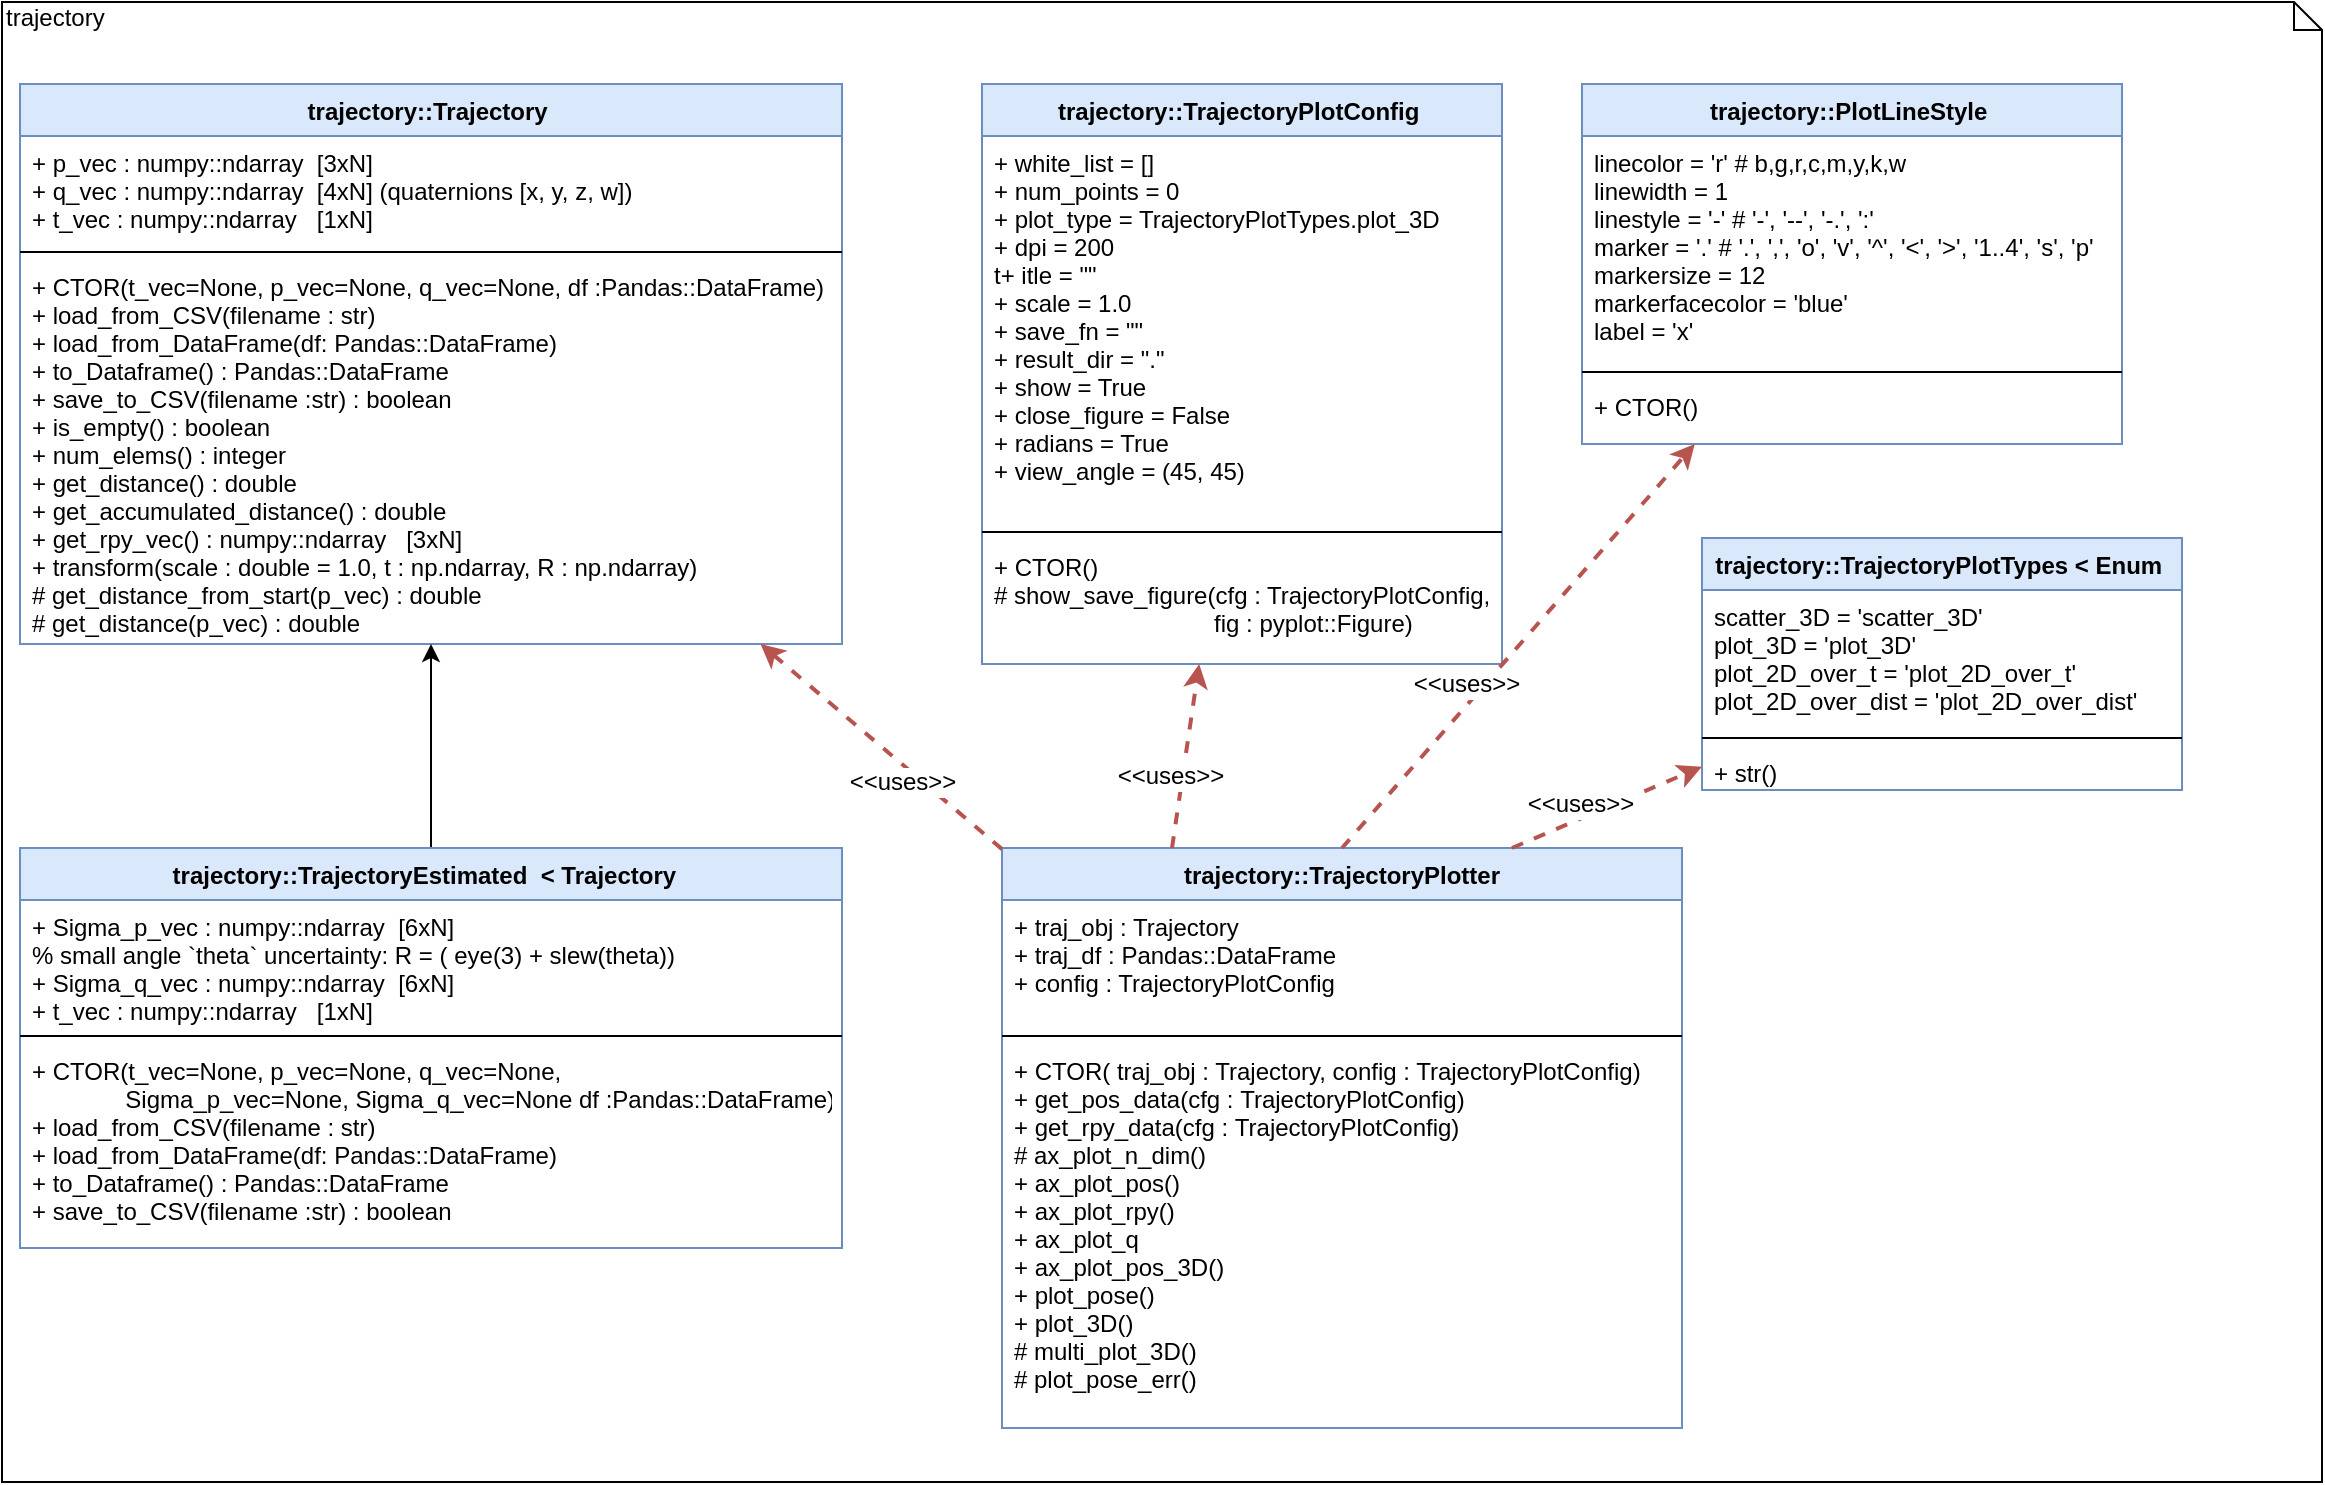 <mxfile version="11.1.4" type="device"><diagram id="m5QLxlgvfJ0matEidLDr" name="Page-1"><mxGraphModel dx="1964" dy="3599" grid="1" gridSize="10" guides="1" tooltips="1" connect="1" arrows="1" fold="1" page="1" pageScale="1" pageWidth="827" pageHeight="1169" math="0" shadow="0"><root><mxCell id="0"/><mxCell id="1" parent="0"/><mxCell id="6N4GZwwXcOzEyC5JJ1M4-42" value="" style="group" vertex="1" connectable="0" parent="1"><mxGeometry x="40" y="-2319" width="1160" height="740" as="geometry"/></mxCell><mxCell id="6N4GZwwXcOzEyC5JJ1M4-41" value="" style="group" vertex="1" connectable="0" parent="6N4GZwwXcOzEyC5JJ1M4-42"><mxGeometry width="1160" height="740" as="geometry"/></mxCell><mxCell id="6N4GZwwXcOzEyC5JJ1M4-5" value="trajectory" style="shape=note;whiteSpace=wrap;html=1;size=14;verticalAlign=top;align=left;spacingTop=-6;" vertex="1" parent="6N4GZwwXcOzEyC5JJ1M4-41"><mxGeometry width="1160" height="740" as="geometry"/></mxCell><mxCell id="6N4GZwwXcOzEyC5JJ1M4-1" value="trajectory::Trajectory " style="swimlane;fontStyle=1;align=center;verticalAlign=top;childLayout=stackLayout;horizontal=1;startSize=26;horizontalStack=0;resizeParent=1;resizeParentMax=0;resizeLast=0;collapsible=1;marginBottom=0;fillColor=#dae8fc;strokeColor=#6c8ebf;" vertex="1" parent="6N4GZwwXcOzEyC5JJ1M4-41"><mxGeometry x="9" y="41" width="411" height="280" as="geometry"/></mxCell><mxCell id="6N4GZwwXcOzEyC5JJ1M4-2" value="+ p_vec : numpy::ndarray  [3xN]&#10;+ q_vec : numpy::ndarray  [4xN] (quaternions [x, y, z, w])&#10;+ t_vec : numpy::ndarray   [1xN]&#10;   " style="text;strokeColor=none;fillColor=none;align=left;verticalAlign=top;spacingLeft=4;spacingRight=4;overflow=hidden;rotatable=0;points=[[0,0.5],[1,0.5]];portConstraint=eastwest;" vertex="1" parent="6N4GZwwXcOzEyC5JJ1M4-1"><mxGeometry y="26" width="411" height="54" as="geometry"/></mxCell><mxCell id="6N4GZwwXcOzEyC5JJ1M4-3" value="" style="line;strokeWidth=1;fillColor=none;align=left;verticalAlign=middle;spacingTop=-1;spacingLeft=3;spacingRight=3;rotatable=0;labelPosition=right;points=[];portConstraint=eastwest;" vertex="1" parent="6N4GZwwXcOzEyC5JJ1M4-1"><mxGeometry y="80" width="411" height="8" as="geometry"/></mxCell><mxCell id="6N4GZwwXcOzEyC5JJ1M4-4" value="+ CTOR(t_vec=None, p_vec=None, q_vec=None, df :Pandas::DataFrame)&#10;+ load_from_CSV(filename : str)&#10;+ load_from_DataFrame(df: Pandas::DataFrame)&#10;+ to_Dataframe() : Pandas::DataFrame&#10;+ save_to_CSV(filename :str) : boolean&#10;+ is_empty() : boolean&#10;+ num_elems() : integer&#10;+ get_distance() : double&#10;+ get_accumulated_distance() : double&#10;+ get_rpy_vec() : numpy::ndarray   [3xN]&#10;+ transform(scale : double = 1.0, t : np.ndarray, R : np.ndarray)&#10;# get_distance_from_start(p_vec) : double&#10;# get_distance(p_vec) : double&#10;" style="text;strokeColor=none;fillColor=none;align=left;verticalAlign=top;spacingLeft=4;spacingRight=4;overflow=hidden;rotatable=0;points=[[0,0.5],[1,0.5]];portConstraint=eastwest;fontStyle=0" vertex="1" parent="6N4GZwwXcOzEyC5JJ1M4-1"><mxGeometry y="88" width="411" height="192" as="geometry"/></mxCell><mxCell id="6N4GZwwXcOzEyC5JJ1M4-10" style="edgeStyle=orthogonalEdgeStyle;rounded=0;orthogonalLoop=1;jettySize=auto;html=1;" edge="1" parent="6N4GZwwXcOzEyC5JJ1M4-41" source="6N4GZwwXcOzEyC5JJ1M4-6" target="6N4GZwwXcOzEyC5JJ1M4-1"><mxGeometry relative="1" as="geometry"/></mxCell><mxCell id="6N4GZwwXcOzEyC5JJ1M4-6" value="trajectory::TrajectoryEstimated  &lt; Trajectory  " style="swimlane;fontStyle=1;align=center;verticalAlign=top;childLayout=stackLayout;horizontal=1;startSize=26;horizontalStack=0;resizeParent=1;resizeParentMax=0;resizeLast=0;collapsible=1;marginBottom=0;fillColor=#dae8fc;strokeColor=#6c8ebf;" vertex="1" parent="6N4GZwwXcOzEyC5JJ1M4-41"><mxGeometry x="9" y="423" width="411" height="200" as="geometry"/></mxCell><mxCell id="6N4GZwwXcOzEyC5JJ1M4-7" value="+ Sigma_p_vec : numpy::ndarray  [6xN]&#10;% small angle `theta` uncertainty: R = ( eye(3) + slew(theta))&#10;+ Sigma_q_vec : numpy::ndarray  [6xN]  &#10;+ t_vec : numpy::ndarray   [1xN]&#10;   " style="text;strokeColor=none;fillColor=none;align=left;verticalAlign=top;spacingLeft=4;spacingRight=4;overflow=hidden;rotatable=0;points=[[0,0.5],[1,0.5]];portConstraint=eastwest;" vertex="1" parent="6N4GZwwXcOzEyC5JJ1M4-6"><mxGeometry y="26" width="411" height="64" as="geometry"/></mxCell><mxCell id="6N4GZwwXcOzEyC5JJ1M4-8" value="" style="line;strokeWidth=1;fillColor=none;align=left;verticalAlign=middle;spacingTop=-1;spacingLeft=3;spacingRight=3;rotatable=0;labelPosition=right;points=[];portConstraint=eastwest;" vertex="1" parent="6N4GZwwXcOzEyC5JJ1M4-6"><mxGeometry y="90" width="411" height="8" as="geometry"/></mxCell><mxCell id="6N4GZwwXcOzEyC5JJ1M4-9" value="+ CTOR(t_vec=None, p_vec=None, q_vec=None, &#10;              Sigma_p_vec=None, Sigma_q_vec=None df :Pandas::DataFrame)&#10;+ load_from_CSV(filename : str)&#10;+ load_from_DataFrame(df: Pandas::DataFrame)&#10;+ to_Dataframe() : Pandas::DataFrame&#10;+ save_to_CSV(filename :str) : boolean&#10;" style="text;strokeColor=none;fillColor=none;align=left;verticalAlign=top;spacingLeft=4;spacingRight=4;overflow=hidden;rotatable=0;points=[[0,0.5],[1,0.5]];portConstraint=eastwest;fontStyle=0" vertex="1" parent="6N4GZwwXcOzEyC5JJ1M4-6"><mxGeometry y="98" width="411" height="102" as="geometry"/></mxCell><mxCell id="6N4GZwwXcOzEyC5JJ1M4-11" value="trajectory::TrajectoryPlotConfig " style="swimlane;fontStyle=1;align=center;verticalAlign=top;childLayout=stackLayout;horizontal=1;startSize=26;horizontalStack=0;resizeParent=1;resizeParentMax=0;resizeLast=0;collapsible=1;marginBottom=0;fillColor=#dae8fc;strokeColor=#6c8ebf;" vertex="1" parent="6N4GZwwXcOzEyC5JJ1M4-41"><mxGeometry x="490" y="41" width="260" height="290" as="geometry"/></mxCell><mxCell id="6N4GZwwXcOzEyC5JJ1M4-12" value="+ white_list = []&#10;+ num_points = 0&#10;+ plot_type = TrajectoryPlotTypes.plot_3D&#10;+ dpi = 200&#10;t+ itle = &quot;&quot;&#10;+ scale = 1.0&#10;+ save_fn = &quot;&quot;&#10;+ result_dir = &quot;.&quot;&#10;+ show = True&#10;+ close_figure = False&#10;+ radians = True&#10;+ view_angle = (45, 45)  " style="text;strokeColor=none;fillColor=none;align=left;verticalAlign=top;spacingLeft=4;spacingRight=4;overflow=hidden;rotatable=0;points=[[0,0.5],[1,0.5]];portConstraint=eastwest;" vertex="1" parent="6N4GZwwXcOzEyC5JJ1M4-11"><mxGeometry y="26" width="260" height="194" as="geometry"/></mxCell><mxCell id="6N4GZwwXcOzEyC5JJ1M4-13" value="" style="line;strokeWidth=1;fillColor=none;align=left;verticalAlign=middle;spacingTop=-1;spacingLeft=3;spacingRight=3;rotatable=0;labelPosition=right;points=[];portConstraint=eastwest;" vertex="1" parent="6N4GZwwXcOzEyC5JJ1M4-11"><mxGeometry y="220" width="260" height="8" as="geometry"/></mxCell><mxCell id="6N4GZwwXcOzEyC5JJ1M4-14" value="+ CTOR()&#10;# show_save_figure(cfg : TrajectoryPlotConfig, &#10;                                 fig : pyplot::Figure)" style="text;strokeColor=none;fillColor=none;align=left;verticalAlign=top;spacingLeft=4;spacingRight=4;overflow=hidden;rotatable=0;points=[[0,0.5],[1,0.5]];portConstraint=eastwest;fontStyle=0" vertex="1" parent="6N4GZwwXcOzEyC5JJ1M4-11"><mxGeometry y="228" width="260" height="62" as="geometry"/></mxCell><mxCell id="6N4GZwwXcOzEyC5JJ1M4-15" value="trajectory::PlotLineStyle " style="swimlane;fontStyle=1;align=center;verticalAlign=top;childLayout=stackLayout;horizontal=1;startSize=26;horizontalStack=0;resizeParent=1;resizeParentMax=0;resizeLast=0;collapsible=1;marginBottom=0;fillColor=#dae8fc;strokeColor=#6c8ebf;" vertex="1" parent="6N4GZwwXcOzEyC5JJ1M4-41"><mxGeometry x="790" y="41" width="270" height="180" as="geometry"/></mxCell><mxCell id="6N4GZwwXcOzEyC5JJ1M4-16" value="linecolor = 'r'  # b,g,r,c,m,y,k,w&#10;linewidth = 1&#10;linestyle = '-'  # '-', '--', '-.', ':'&#10;marker = '.'  # '.', ',', 'o', 'v', '^', '&lt;', '&gt;', '1..4', 's', 'p'&#10;markersize = 12&#10;markerfacecolor = 'blue'&#10;label = 'x'" style="text;strokeColor=none;fillColor=none;align=left;verticalAlign=top;spacingLeft=4;spacingRight=4;overflow=hidden;rotatable=0;points=[[0,0.5],[1,0.5]];portConstraint=eastwest;" vertex="1" parent="6N4GZwwXcOzEyC5JJ1M4-15"><mxGeometry y="26" width="270" height="114" as="geometry"/></mxCell><mxCell id="6N4GZwwXcOzEyC5JJ1M4-17" value="" style="line;strokeWidth=1;fillColor=none;align=left;verticalAlign=middle;spacingTop=-1;spacingLeft=3;spacingRight=3;rotatable=0;labelPosition=right;points=[];portConstraint=eastwest;" vertex="1" parent="6N4GZwwXcOzEyC5JJ1M4-15"><mxGeometry y="140" width="270" height="8" as="geometry"/></mxCell><mxCell id="6N4GZwwXcOzEyC5JJ1M4-18" value="+ CTOR()" style="text;strokeColor=none;fillColor=none;align=left;verticalAlign=top;spacingLeft=4;spacingRight=4;overflow=hidden;rotatable=0;points=[[0,0.5],[1,0.5]];portConstraint=eastwest;fontStyle=0" vertex="1" parent="6N4GZwwXcOzEyC5JJ1M4-15"><mxGeometry y="148" width="270" height="32" as="geometry"/></mxCell><mxCell id="6N4GZwwXcOzEyC5JJ1M4-19" value="trajectory::TrajectoryPlotter" style="swimlane;fontStyle=1;align=center;verticalAlign=top;childLayout=stackLayout;horizontal=1;startSize=26;horizontalStack=0;resizeParent=1;resizeParentMax=0;resizeLast=0;collapsible=1;marginBottom=0;fillColor=#dae8fc;strokeColor=#6c8ebf;" vertex="1" parent="6N4GZwwXcOzEyC5JJ1M4-41"><mxGeometry x="500" y="423" width="340" height="290" as="geometry"/></mxCell><mxCell id="6N4GZwwXcOzEyC5JJ1M4-20" value="+ traj_obj : Trajectory&#10;+ traj_df : Pandas::DataFrame&#10;+ config : TrajectoryPlotConfig&#10;   " style="text;strokeColor=none;fillColor=none;align=left;verticalAlign=top;spacingLeft=4;spacingRight=4;overflow=hidden;rotatable=0;points=[[0,0.5],[1,0.5]];portConstraint=eastwest;" vertex="1" parent="6N4GZwwXcOzEyC5JJ1M4-19"><mxGeometry y="26" width="340" height="64" as="geometry"/></mxCell><mxCell id="6N4GZwwXcOzEyC5JJ1M4-21" value="" style="line;strokeWidth=1;fillColor=none;align=left;verticalAlign=middle;spacingTop=-1;spacingLeft=3;spacingRight=3;rotatable=0;labelPosition=right;points=[];portConstraint=eastwest;" vertex="1" parent="6N4GZwwXcOzEyC5JJ1M4-19"><mxGeometry y="90" width="340" height="8" as="geometry"/></mxCell><mxCell id="6N4GZwwXcOzEyC5JJ1M4-22" value="+ CTOR( traj_obj : Trajectory, config : TrajectoryPlotConfig)&#10;+ get_pos_data(cfg : TrajectoryPlotConfig)&#10;+ get_rpy_data(cfg : TrajectoryPlotConfig)&#10;# ax_plot_n_dim()&#10;+ ax_plot_pos()&#10;+ ax_plot_rpy()&#10;+ ax_plot_q&#10;+ ax_plot_pos_3D()&#10;+ plot_pose()&#10;+ plot_3D()&#10;# multi_plot_3D()&#10;# plot_pose_err()&#10;&#10;&#10;&#10;" style="text;strokeColor=none;fillColor=none;align=left;verticalAlign=top;spacingLeft=4;spacingRight=4;overflow=hidden;rotatable=0;points=[[0,0.5],[1,0.5]];portConstraint=eastwest;fontStyle=0" vertex="1" parent="6N4GZwwXcOzEyC5JJ1M4-19"><mxGeometry y="98" width="340" height="192" as="geometry"/></mxCell><mxCell id="6N4GZwwXcOzEyC5JJ1M4-23" value="trajectory::TrajectoryPlotTypes &lt; Enum " style="swimlane;fontStyle=1;align=center;verticalAlign=top;childLayout=stackLayout;horizontal=1;startSize=26;horizontalStack=0;resizeParent=1;resizeParentMax=0;resizeLast=0;collapsible=1;marginBottom=0;fillColor=#dae8fc;strokeColor=#6c8ebf;" vertex="1" parent="6N4GZwwXcOzEyC5JJ1M4-41"><mxGeometry x="850" y="268" width="240" height="126" as="geometry"/></mxCell><mxCell id="6N4GZwwXcOzEyC5JJ1M4-24" value="scatter_3D = 'scatter_3D'&#10;plot_3D = 'plot_3D'&#10;plot_2D_over_t = 'plot_2D_over_t'&#10;plot_2D_over_dist = 'plot_2D_over_dist'" style="text;strokeColor=none;fillColor=none;align=left;verticalAlign=top;spacingLeft=4;spacingRight=4;overflow=hidden;rotatable=0;points=[[0,0.5],[1,0.5]];portConstraint=eastwest;" vertex="1" parent="6N4GZwwXcOzEyC5JJ1M4-23"><mxGeometry y="26" width="240" height="70" as="geometry"/></mxCell><mxCell id="6N4GZwwXcOzEyC5JJ1M4-25" value="" style="line;strokeWidth=1;fillColor=none;align=left;verticalAlign=middle;spacingTop=-1;spacingLeft=3;spacingRight=3;rotatable=0;labelPosition=right;points=[];portConstraint=eastwest;" vertex="1" parent="6N4GZwwXcOzEyC5JJ1M4-23"><mxGeometry y="96" width="240" height="8" as="geometry"/></mxCell><mxCell id="6N4GZwwXcOzEyC5JJ1M4-26" value="+ str()" style="text;strokeColor=none;fillColor=none;align=left;verticalAlign=top;spacingLeft=4;spacingRight=4;overflow=hidden;rotatable=0;points=[[0,0.5],[1,0.5]];portConstraint=eastwest;fontStyle=0" vertex="1" parent="6N4GZwwXcOzEyC5JJ1M4-23"><mxGeometry y="104" width="240" height="22" as="geometry"/></mxCell><mxCell id="6N4GZwwXcOzEyC5JJ1M4-32" value="" style="curved=1;endArrow=classic;html=1;strokeWidth=2;fillColor=#f8cecc;strokeColor=#b85450;dashed=1;" edge="1" parent="6N4GZwwXcOzEyC5JJ1M4-41" source="6N4GZwwXcOzEyC5JJ1M4-19" target="6N4GZwwXcOzEyC5JJ1M4-1"><mxGeometry width="50" height="50" relative="1" as="geometry"><mxPoint x="637.108" y="341" as="sourcePoint"/><mxPoint x="680" y="433" as="targetPoint"/><Array as="points"/></mxGeometry></mxCell><mxCell id="6N4GZwwXcOzEyC5JJ1M4-33" value="&amp;lt;&amp;lt;uses&amp;gt;&amp;gt;" style="text;html=1;resizable=0;points=[];align=center;verticalAlign=middle;labelBackgroundColor=#ffffff;" vertex="1" connectable="0" parent="6N4GZwwXcOzEyC5JJ1M4-32"><mxGeometry x="-0.236" y="7" relative="1" as="geometry"><mxPoint as="offset"/></mxGeometry></mxCell><mxCell id="6N4GZwwXcOzEyC5JJ1M4-35" value="" style="curved=1;endArrow=classic;html=1;strokeWidth=2;fillColor=#f8cecc;strokeColor=#b85450;dashed=1;exitX=0.25;exitY=0;exitDx=0;exitDy=0;" edge="1" parent="6N4GZwwXcOzEyC5JJ1M4-41" source="6N4GZwwXcOzEyC5JJ1M4-19" target="6N4GZwwXcOzEyC5JJ1M4-11"><mxGeometry width="50" height="50" relative="1" as="geometry"><mxPoint x="510" y="433.565" as="sourcePoint"/><mxPoint x="389.28" y="331" as="targetPoint"/><Array as="points"/></mxGeometry></mxCell><mxCell id="6N4GZwwXcOzEyC5JJ1M4-36" value="&amp;lt;&amp;lt;uses&amp;gt;&amp;gt;" style="text;html=1;resizable=0;points=[];align=center;verticalAlign=middle;labelBackgroundColor=#ffffff;" vertex="1" connectable="0" parent="6N4GZwwXcOzEyC5JJ1M4-35"><mxGeometry x="-0.236" y="7" relative="1" as="geometry"><mxPoint as="offset"/></mxGeometry></mxCell><mxCell id="6N4GZwwXcOzEyC5JJ1M4-37" value="" style="curved=1;endArrow=classic;html=1;strokeWidth=2;fillColor=#f8cecc;strokeColor=#b85450;dashed=1;exitX=0.5;exitY=0;exitDx=0;exitDy=0;" edge="1" parent="6N4GZwwXcOzEyC5JJ1M4-41" source="6N4GZwwXcOzEyC5JJ1M4-19" target="6N4GZwwXcOzEyC5JJ1M4-15"><mxGeometry width="50" height="50" relative="1" as="geometry"><mxPoint x="520" y="443.565" as="sourcePoint"/><mxPoint x="399.28" y="341" as="targetPoint"/><Array as="points"/></mxGeometry></mxCell><mxCell id="6N4GZwwXcOzEyC5JJ1M4-38" value="&amp;lt;&amp;lt;uses&amp;gt;&amp;gt;" style="text;html=1;resizable=0;points=[];align=center;verticalAlign=middle;labelBackgroundColor=#ffffff;" vertex="1" connectable="0" parent="6N4GZwwXcOzEyC5JJ1M4-37"><mxGeometry x="-0.236" y="7" relative="1" as="geometry"><mxPoint as="offset"/></mxGeometry></mxCell><mxCell id="6N4GZwwXcOzEyC5JJ1M4-39" value="" style="curved=1;endArrow=classic;html=1;strokeWidth=2;fillColor=#f8cecc;strokeColor=#b85450;dashed=1;exitX=0.75;exitY=0;exitDx=0;exitDy=0;" edge="1" parent="6N4GZwwXcOzEyC5JJ1M4-41" source="6N4GZwwXcOzEyC5JJ1M4-19" target="6N4GZwwXcOzEyC5JJ1M4-23"><mxGeometry width="50" height="50" relative="1" as="geometry"><mxPoint x="530" y="453.565" as="sourcePoint"/><mxPoint x="409.28" y="351" as="targetPoint"/><Array as="points"/></mxGeometry></mxCell><mxCell id="6N4GZwwXcOzEyC5JJ1M4-40" value="&amp;lt;&amp;lt;uses&amp;gt;&amp;gt;" style="text;html=1;resizable=0;points=[];align=center;verticalAlign=middle;labelBackgroundColor=#ffffff;" vertex="1" connectable="0" parent="6N4GZwwXcOzEyC5JJ1M4-39"><mxGeometry x="-0.236" y="7" relative="1" as="geometry"><mxPoint as="offset"/></mxGeometry></mxCell></root></mxGraphModel></diagram></mxfile>